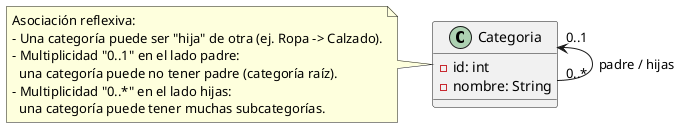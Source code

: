 @startuml
class Categoria {
  - id: int
  - nombre: String
}

' Una categoría puede tener subcategorías (relación reflexiva)
Categoria "0..1" <-- "0..*" Categoria : padre / hijas

note left of Categoria
Asociación reflexiva:
- Una categoría puede ser "hija" de otra (ej. Ropa -> Calzado).
- Multiplicidad "0..1" en el lado padre:
  una categoría puede no tener padre (categoría raíz).
- Multiplicidad "0..*" en el lado hijas:
  una categoría puede tener muchas subcategorías.
end note
@enduml